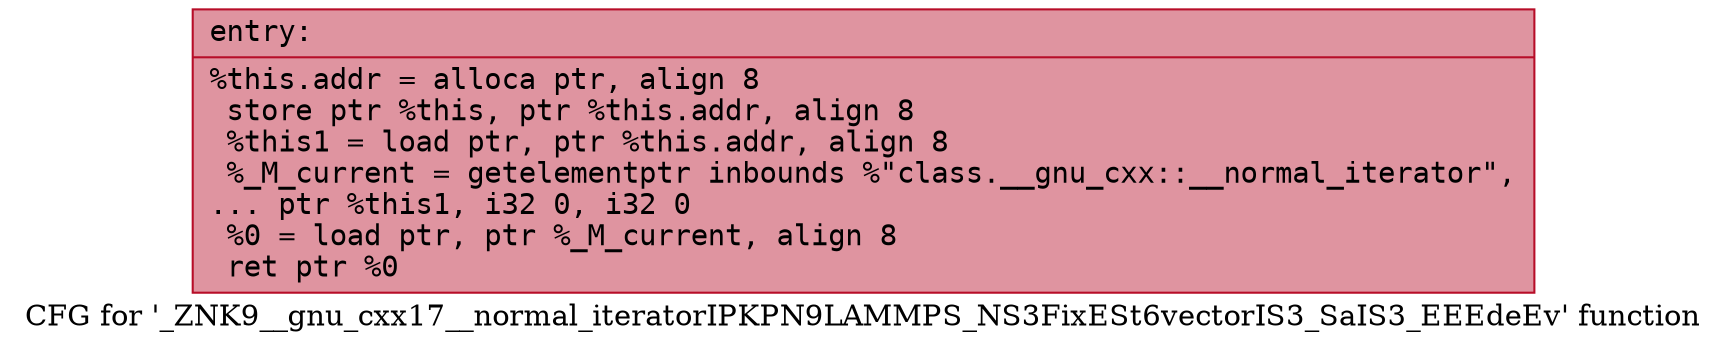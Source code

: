 digraph "CFG for '_ZNK9__gnu_cxx17__normal_iteratorIPKPN9LAMMPS_NS3FixESt6vectorIS3_SaIS3_EEEdeEv' function" {
	label="CFG for '_ZNK9__gnu_cxx17__normal_iteratorIPKPN9LAMMPS_NS3FixESt6vectorIS3_SaIS3_EEEdeEv' function";

	Node0x557ad5ccb490 [shape=record,color="#b70d28ff", style=filled, fillcolor="#b70d2870" fontname="Courier",label="{entry:\l|  %this.addr = alloca ptr, align 8\l  store ptr %this, ptr %this.addr, align 8\l  %this1 = load ptr, ptr %this.addr, align 8\l  %_M_current = getelementptr inbounds %\"class.__gnu_cxx::__normal_iterator\",\l... ptr %this1, i32 0, i32 0\l  %0 = load ptr, ptr %_M_current, align 8\l  ret ptr %0\l}"];
}
